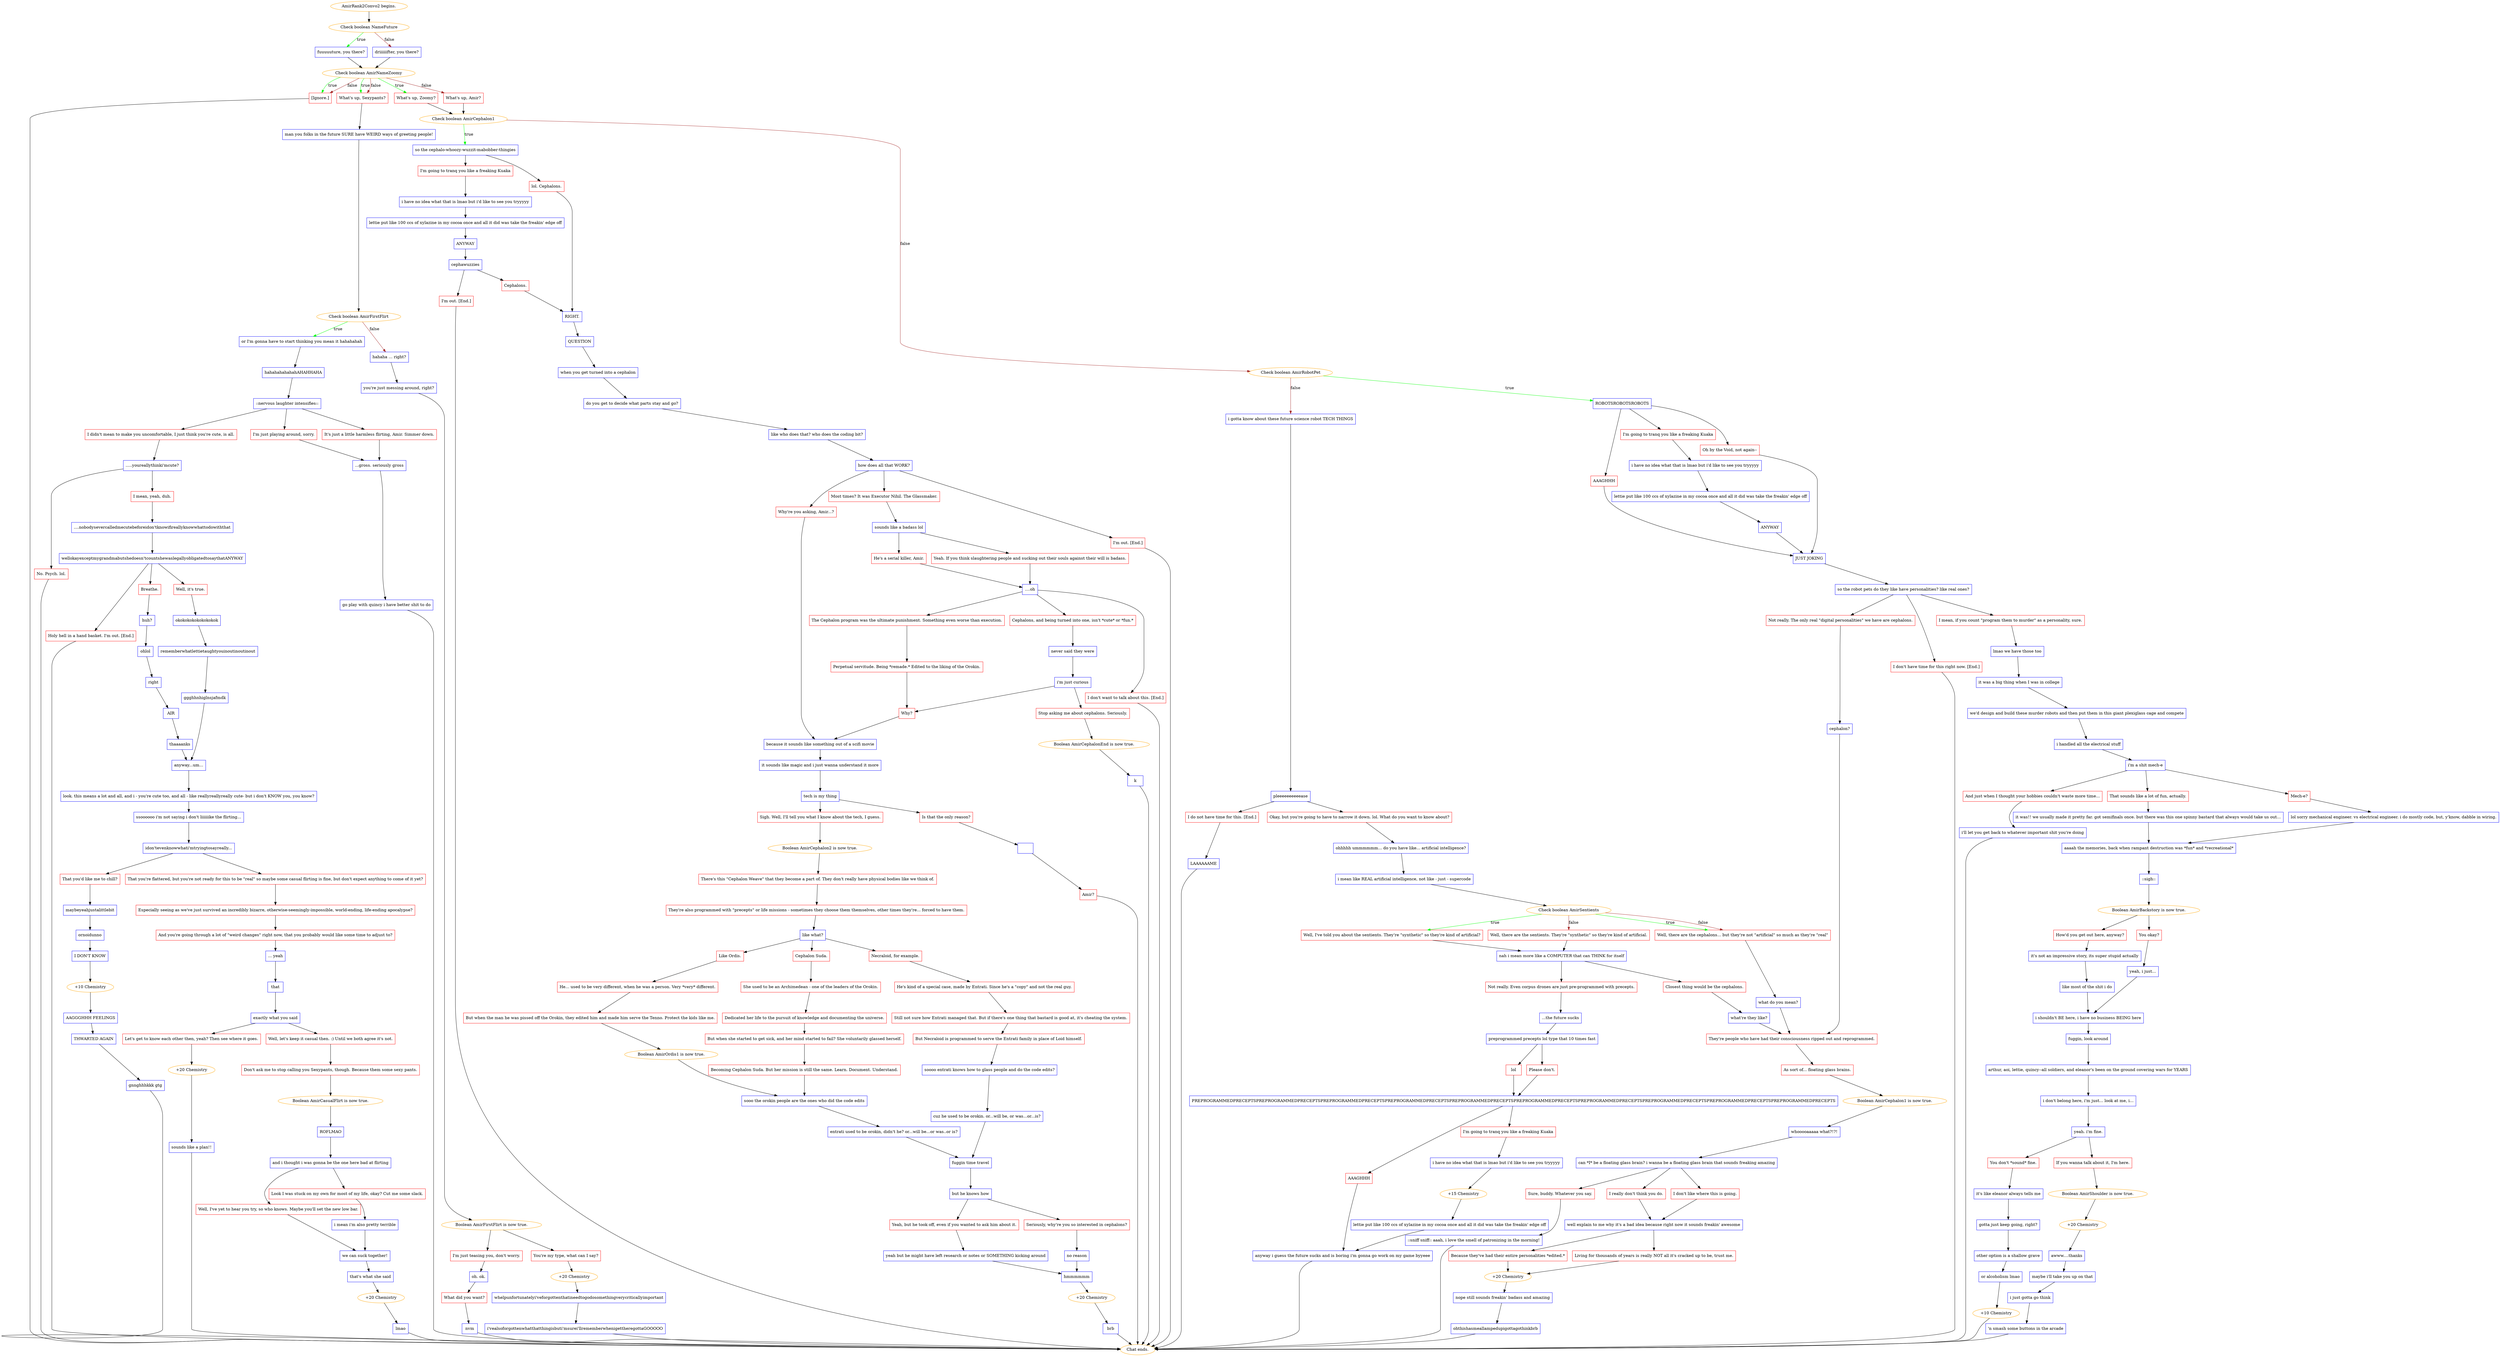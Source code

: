 digraph {
	"AmirRank2Convo2 begins." [color=orange];
		"AmirRank2Convo2 begins." -> 452;
	452 [label="Check boolean NameFuture",color=orange];
		452 -> 453 [label=true,color=green];
		452 -> 454 [label=false,color=brown];
	453 [label="fuuuuuture, you there?",shape=box,color=blue];
		453 -> 455;
	454 [label="driiiiiifter, you there?",shape=box,color=blue];
		454 -> 455;
	455 [label="Check boolean AmirNameZoomy",color=orange];
		455 -> 456 [label=true,color=green];
		455 -> 457 [label=true,color=green];
		455 -> 458 [label=true,color=green];
		455 -> 456 [label=false,color=brown];
		455 -> 457 [label=false,color=brown];
		455 -> 459 [label=false,color=brown];
	456 [label="[Ignore.]",shape=box,color=red];
		456 -> "Chat ends.";
	457 [label="What's up, Sexypants?",shape=box,color=red];
		457 -> 461;
	458 [label="What's up, Zoomy?",shape=box,color=red];
		458 -> 462;
	459 [label="What's up, Amir?",shape=box,color=red];
		459 -> 462;
	"Chat ends." [color=orange];
	461 [label="man you folks in the future SURE have WEIRD ways of greeting people!",shape=box,color=blue];
		461 -> 473;
	462 [label="Check boolean AmirCephalon1",color=orange];
		462 -> 464 [label=true,color=green];
		462 -> 463 [label=false,color=brown];
	473 [label="Check boolean AmirFirstFlirt",color=orange];
		473 -> 474 [label=true,color=green];
		473 -> 475 [label=false,color=brown];
	464 [label="so the cephalo-whoozy-wuzzit-mabobber-thingies",shape=box,color=blue];
		464 -> 467;
		464 -> 468;
	463 [label="Check boolean AmirRobotPet",color=orange];
		463 -> 465 [label=true,color=green];
		463 -> 466 [label=false,color=brown];
	474 [label="or I'm gonna have to start thinking you mean it hahahahah",shape=box,color=blue];
		474 -> 476;
	475 [label="hahaha ... right?",shape=box,color=blue];
		475 -> 477;
	467 [label="lol. Cephalons.",shape=box,color=red];
		467 -> 527;
	468 [label="I'm going to tranq you like a freaking Kuaka",shape=box,color=red];
		468 -> 479;
	465 [label="ROBOTSROBOTSROBOTS",shape=box,color=blue];
		465 -> 469;
		465 -> 470;
		465 -> 471;
	466 [label="i gotta know about these future science robot TECH THINGS",shape=box,color=blue];
		466 -> 472;
	476 [label="hahahahahahahAHAHHAHA",shape=box,color=blue];
		476 -> 478;
	477 [label="you're just messing around, right?",shape=box,color=blue];
		477 -> 481;
	527 [label="RIGHT.",shape=box,color=blue];
		527 -> 528;
	479 [label="i have no idea what that is lmao but i'd like to see you tryyyyy",shape=box,color=blue];
		479 -> 482;
	469 [label="Oh by the Void, not again--",shape=box,color=red];
		469 -> 516;
	470 [label="AAAGHHH",shape=box,color=red];
		470 -> 516;
	471 [label="I'm going to tranq you like a freaking Kuaka",shape=box,color=red];
		471 -> 485;
	472 [label="pleeeeeeeeeease",shape=box,color=blue];
		472 -> 488;
		472 -> 489;
	478 [label="::nervous laughter intensifies::",shape=box,color=blue];
		478 -> 501;
		478 -> 502;
		478 -> 503;
	481 [label="Boolean AmirFirstFlirt is now true.",color=orange];
		481 -> 494;
		481 -> 495;
	528 [label="QUESTION",shape=box,color=blue];
		528 -> 529;
	482 [label="lettie put like 100 ccs of xylazine in my cocoa once and all it did was take the freakin' edge off",shape=box,color=blue];
		482 -> 483;
	516 [label="JUST JOKING",shape=box,color=blue];
		516 -> 517;
	485 [label="i have no idea what that is lmao but i'd like to see you tryyyyy",shape=box,color=blue];
		485 -> 486;
	488 [label="I do not have time for this. [End.]",shape=box,color=red];
		488 -> 490;
	489 [label="Okay, but you're going to have to narrow it down. lol. What do you want to know about?",shape=box,color=red];
		489 -> 492;
	501 [label="I didn't mean to make you uncomfortable, I just think you're cute, is all.",shape=box,color=red];
		501 -> 504;
	502 [label="I'm just playing around, sorry.",shape=box,color=red];
		502 -> 505;
	503 [label="It's just a little harmless flirting, Amir. Simmer down.",shape=box,color=red];
		503 -> 505;
	494 [label="You're my type, what can I say?",shape=box,color=red];
		494 -> 514;
	495 [label="I'm just teasing you, don't worry.",shape=box,color=red];
		495 -> 497;
	529 [label="when you get turned into a cephalon",shape=box,color=blue];
		529 -> 530;
	483 [label="ANYWAY",shape=box,color=blue];
		483 -> 484;
	517 [label="so the robot pets do they like have personalities? like real ones?",shape=box,color=blue];
		517 -> 520;
		517 -> 519;
		517 -> 522;
	486 [label="lettie put like 100 ccs of xylazine in my cocoa once and all it did was take the freakin' edge off",shape=box,color=blue];
		486 -> 487;
	490 [label="LAAAAAAME",shape=box,color=blue];
		490 -> "Chat ends.";
	492 [label="ohhhhh ummmmmm... do you have like... artificial intelligence?",shape=box,color=blue];
		492 -> 493;
	504 [label=".....youreallythinki'mcute?",shape=box,color=blue];
		504 -> 507;
		504 -> 506;
	505 [label="...gross. seriously gross",shape=box,color=blue];
		505 -> 511;
	514 [label="+20 Chemistry",color=orange];
		514 -> 496;
	497 [label="oh. ok.",shape=box,color=blue];
		497 -> 498;
	530 [label="do you get to decide what parts stay and go?",shape=box,color=blue];
		530 -> 599;
	484 [label="cephawuzzies",shape=box,color=blue];
		484 -> 524;
		484 -> 525;
	520 [label="Not really. The only real \"digital personalities\" we have are cephalons.",shape=box,color=red];
		520 -> 523;
	519 [label="I mean, if you count \"program them to murder\" as a personality, sure.",shape=box,color=red];
		519 -> 518;
	522 [label="I don't have time for this right now. [End.]",shape=box,color=red];
		522 -> "Chat ends.";
	487 [label="ANYWAY",shape=box,color=blue];
		487 -> 516;
	"Chat ends." [color=orange];
	493 [label="i mean like REAL artificial intelligence, not like - just - supercode",shape=box,color=blue];
		493 -> 813;
	507 [label="I mean, yeah, duh.",shape=box,color=red];
		507 -> 509;
	506 [label="No. Psych. lol.",shape=box,color=red];
		506 -> "Chat ends.";
	511 [label="go play with quincy i have better shit to do",shape=box,color=blue];
		511 -> "Chat ends.";
	496 [label="whelpunfortunatelyi'veforgottenthatineedtogodosomethingverycriticallyimportant",shape=box,color=blue];
		496 -> 513;
	498 [label="What did you want?",shape=box,color=red];
		498 -> 499;
	599 [label="like who does that? who does the coding bit?",shape=box,color=blue];
		599 -> 600;
	524 [label="Cephalons.",shape=box,color=red];
		524 -> 527;
	525 [label="I'm out. [End.]",shape=box,color=red];
		525 -> "Chat ends.";
	523 [label="cephalon?",shape=box,color=blue];
		523 -> 540;
	518 [label="lmao we have those too",shape=box,color=blue];
		518 -> 547;
	"Chat ends." [color=orange];
	813 [label="Check boolean AmirSentients",color=orange];
		813 -> 532 [label=true,color=green];
		813 -> 816 [label=true,color=green];
		813 -> 533 [label=false,color=brown];
		813 -> 816 [label=false,color=brown];
	509 [label="....nobodysevercalledmecutebeforeidon'tknowifireallyknowwhattodowiththat",shape=box,color=blue];
		509 -> 510;
	"Chat ends." [color=orange];
	"Chat ends." [color=orange];
	513 [label="i'vealsoforgottenwhatthatthingisbuti'msurei'llrememberwhenigettheregottaGOOOOO",shape=box,color=blue];
		513 -> "Chat ends.";
	499 [label="nvm",shape=box,color=blue];
		499 -> "Chat ends.";
	600 [label="how does all that WORK?",shape=box,color=blue];
		600 -> 601;
		600 -> 603;
		600 -> 817;
	"Chat ends." [color=orange];
	540 [label="They're people who have had their consciousness ripped out and reprogrammed.",shape=box,color=red];
		540 -> 545;
	547 [label="it was a big thing when I was in college",shape=box,color=blue];
		547 -> 548;
	532 [label="Well, I've told you about the sentients. They're \"synthetic\" so they're kind of artificial?",shape=box,color=red];
		532 -> 535;
	816 [label="Well, there are the cephalons... but they're not \"artificial\" so much as they're \"real\"",shape=box,color=red];
		816 -> 534;
	533 [label="Well, there are the sentients. They're \"synthetic\" so they're kind of artificial.",shape=box,color=red];
		533 -> 535;
	510 [label="wellokayexceptmygrandmabutshedoesn'tcountshewaslegallyobligatedtosaythatANYWAY",shape=box,color=blue];
		510 -> 553;
		510 -> 552;
		510 -> 551;
	"Chat ends." [color=orange];
	"Chat ends." [color=orange];
	601 [label="Most times? It was Executor Nihil. The Glassmaker.",shape=box,color=red];
		601 -> 605;
	603 [label="Why're you asking, Amir...?",shape=box,color=red];
		603 -> 616;
	817 [label="I'm out. [End.]",shape=box,color=red];
		817 -> "Chat ends.";
	545 [label="As sort of... floating glass brains.",shape=box,color=red];
		545 -> 546;
	548 [label="we'd design and build these murder robots and then put them in this giant plexiglass cage and compete",shape=box,color=blue];
		548 -> 549;
	535 [label="nah i mean more like a COMPUTER that can THINK for itself",shape=box,color=blue];
		535 -> 536;
		535 -> 537;
	534 [label="what do you mean?",shape=box,color=blue];
		534 -> 540;
	553 [label="Breathe.",shape=box,color=red];
		553 -> 558;
	552 [label="Well, it's true.",shape=box,color=red];
		552 -> 555;
	551 [label="Holy hell in a hand basket. I'm out. [End.]",shape=box,color=red];
		551 -> "Chat ends.";
	605 [label="sounds like a badass lol",shape=box,color=blue];
		605 -> 607;
		605 -> 606;
	616 [label="because it sounds like something out of a scifi movie",shape=box,color=blue];
		616 -> 622;
	"Chat ends." [color=orange];
	546 [label="Boolean AmirCephalon1 is now true.",color=orange];
		546 -> 695;
	549 [label="i handled all the electrical stuff",shape=box,color=blue];
		549 -> 550;
	536 [label="Closest thing would be the cephalons.",shape=box,color=red];
		536 -> 538;
	537 [label="Not really. Even corpus drones are just pre-programmed with precepts.",shape=box,color=red];
		537 -> 539;
	558 [label="huh?",shape=box,color=blue];
		558 -> 559;
	555 [label="okokokokokokokokok",shape=box,color=blue];
		555 -> 556;
	"Chat ends." [color=orange];
	607 [label="Yeah. If you think slaughtering people and sucking out their souls against their will is badass.",shape=box,color=red];
		607 -> 608;
	606 [label="He's a serial killer, Amir.",shape=box,color=red];
		606 -> 608;
	622 [label="it sounds like magic and i just wanna understand it more",shape=box,color=blue];
		622 -> 623;
	695 [label="whooooaaaaa what?!?!",shape=box,color=blue];
		695 -> 696;
	550 [label="i'm a shit mech-e",shape=box,color=blue];
		550 -> 660;
		550 -> 661;
		550 -> 662;
	538 [label="what're they like?",shape=box,color=blue];
		538 -> 540;
	539 [label="...the future sucks",shape=box,color=blue];
		539 -> 541;
	559 [label="ohlol",shape=box,color=blue];
		559 -> 560;
	556 [label="rememberwhatlettietaughtyouinoutinoutinout",shape=box,color=blue];
		556 -> 557;
	608 [label="....oh",shape=box,color=blue];
		608 -> 610;
		608 -> 609;
		608 -> 617;
	623 [label="tech is my thing",shape=box,color=blue];
		623 -> 624;
		623 -> 625;
	696 [label="can *I* be a floating glass brain? i wanna be a floating glass brain that sounds freaking amazing",shape=box,color=blue];
		696 -> 697;
		696 -> 698;
		696 -> 699;
	660 [label="Mech-e?",shape=box,color=red];
		660 -> 666;
	661 [label="That sounds like a lot of fun, actually.",shape=box,color=red];
		661 -> 665;
	662 [label="And just when I thought your hobbies couldn't waste more time...",shape=box,color=red];
		662 -> 663;
	541 [label="preprogrammed precepts lol type that 10 times fast",shape=box,color=blue];
		541 -> 542;
		541 -> 543;
	560 [label="right",shape=box,color=blue];
		560 -> 561;
	557 [label="ggghhnhiglnsjafmdk",shape=box,color=blue];
		557 -> 563;
	610 [label="Cephalons, and being turned into one, isn't *cute* or *fun.*",shape=box,color=red];
		610 -> 613;
	609 [label="I don't want to talk about this. [End.]",shape=box,color=red];
		609 -> "Chat ends.";
	617 [label="The Cephalon program was the ultimate punishment. Something even worse than execution.",shape=box,color=red];
		617 -> 618;
	624 [label="Is that the only reason?",shape=box,color=red];
		624 -> 628;
	625 [label="Sigh. Well, I'll tell you what I know about the tech, I guess.",shape=box,color=red];
		625 -> 626;
	697 [label="I don't like where this is going.",shape=box,color=red];
		697 -> 702;
	698 [label="I really don't think you do.",shape=box,color=red];
		698 -> 702;
	699 [label="Sure, buddy. Whatever you say.",shape=box,color=red];
		699 -> 700;
	666 [label="lol sorry mechanical engineer. vs electrical engineer. i do mostly code, but, y'know, dabble in wiring.",shape=box,color=blue];
		666 -> 667;
	665 [label="it was!! we usually made it pretty far. got semifinals once. but there was this one spinny bastard that always would take us out...",shape=box,color=blue];
		665 -> 667;
	663 [label="i'll let you get back to whatever important shit you're doing",shape=box,color=blue];
		663 -> "Chat ends.";
	542 [label="lol",shape=box,color=red];
		542 -> 544;
	543 [label="Please don't.",shape=box,color=red];
		543 -> 544;
	561 [label="AIR",shape=box,color=blue];
		561 -> 562;
	563 [label="anyway...um...",shape=box,color=blue];
		563 -> 564;
	613 [label="never said they were",shape=box,color=blue];
		613 -> 614;
	"Chat ends." [color=orange];
	618 [label="Perpetual servitude. Being *remade.* Edited to the liking of the Orokin.",shape=box,color=red];
		618 -> 611;
	628 [label="  ",shape=box,color=blue];
		628 -> 629;
	626 [label="Boolean AmirCephalon2 is now true.",color=orange];
		626 -> 627;
	702 [label="well explain to me why it's a bad idea because right now it sounds freakin' awesome",shape=box,color=blue];
		702 -> 703;
		702 -> 704;
	700 [label="::sniff sniff:: aaah, i love the smell of patronizing in the morning!",shape=box,color=blue];
		700 -> "Chat ends.";
	667 [label="aaaah the memories, back when rampant destruction was *fun* and *recreational*",shape=box,color=blue];
		667 -> 668;
	"Chat ends." [color=orange];
	544 [label="PREPROGRAMMEDPRECEPTSPREPROGRAMMEDPRECEPTSPREPROGRAMMEDPRECEPTSPREPROGRAMMEDPRECEPTSPREPROGRAMMEDPRECEPTSPREPROGRAMMEDPRECEPTSPREPROGRAMMEDPRECEPTSPREPROGRAMMEDPRECEPTSPREPROGRAMMEDPRECEPTSPREPROGRAMMEDPRECEPTS",shape=box,color=blue];
		544 -> 709;
		544 -> 710;
	562 [label="thaaaanks",shape=box,color=blue];
		562 -> 563;
	564 [label="look. this means a lot and all, and i - you're cute too, and all - like reallyreallyreally cute- but i don't KNOW you, you know?",shape=box,color=blue];
		564 -> 565;
	614 [label="i'm just curious",shape=box,color=blue];
		614 -> 611;
		614 -> 615;
	611 [label="Why?",shape=box,color=red];
		611 -> 616;
	629 [label="Amir?",shape=box,color=red];
		629 -> "Chat ends.";
	627 [label="There's this \"Cephalon Weave\" that they become a part of. They don't really have physical bodies like we think of.",shape=box,color=red];
		627 -> 630;
	703 [label="Because they've had their entire personalities *edited.*",shape=box,color=red];
		703 -> 707;
	704 [label="Living for thousands of years is really NOT all it's cracked up to be, trust me.",shape=box,color=red];
		704 -> 707;
	"Chat ends." [color=orange];
	668 [label="::sigh::",shape=box,color=blue];
		668 -> 669;
	709 [label="I'm going to tranq you like a freaking Kuaka",shape=box,color=red];
		709 -> 711;
	710 [label="AAAGHHH",shape=box,color=red];
		710 -> 713;
	565 [label="ssoooooo i'm not saying i don't liiiiiike the flirting...",shape=box,color=blue];
		565 -> 566;
	615 [label="Stop asking me about cephalons. Seriously.",shape=box,color=red];
		615 -> 619;
	"Chat ends." [color=orange];
	630 [label="They're also programmed with \"precepts\" or life missions - sometimes they choose them themselves, other times they're... forced to have them.",shape=box,color=red];
		630 -> 632;
	707 [label="+20 Chemistry",color=orange];
		707 -> 705;
	669 [label="Boolean AmirBackstory is now true.",color=orange];
		669 -> 670;
		669 -> 672;
	711 [label="i have no idea what that is lmao but i'd like to see you tryyyyy",shape=box,color=blue];
		711 -> 3489;
	713 [label="anyway i guess the future sucks and is boring i'm gonna go work on my game byyeee",shape=box,color=blue];
		713 -> "Chat ends.";
	566 [label="idon'tevenknowwhati'mtryingtosayreally...",shape=box,color=blue];
		566 -> 567;
		566 -> 569;
	619 [label="Boolean AmirCephalonEnd is now true.",color=orange];
		619 -> 620;
	632 [label="like what?",shape=box,color=blue];
		632 -> 635;
		632 -> 633;
		632 -> 634;
	705 [label="nope still sounds freakin' badass and amazing",shape=box,color=blue];
		705 -> 706;
	670 [label="You okay?",shape=box,color=red];
		670 -> 671;
	672 [label="How'd you get out here, anyway?",shape=box,color=red];
		672 -> 673;
	3489 [label="+15 Chemistry",color=orange];
		3489 -> 712;
	"Chat ends." [color=orange];
	567 [label="That you're flattered, but you're not ready for this to be \"real\" so maybe some casual flirting is fine, but don't expect anything to come of it yet?",shape=box,color=red];
		567 -> 568;
	569 [label="That you'd like me to chill?",shape=box,color=red];
		569 -> 571;
	620 [label="k",shape=box,color=blue];
		620 -> "Chat ends.";
	635 [label="Like Ordis.",shape=box,color=red];
		635 -> 636;
	633 [label="Cephalon Suda.",shape=box,color=red];
		633 -> 637;
	634 [label="Necraloid, for example.",shape=box,color=red];
		634 -> 638;
	706 [label="ohthishasmeallampedupigottagothinkbrb",shape=box,color=blue];
		706 -> "Chat ends.";
	671 [label="yeah, i just...",shape=box,color=blue];
		671 -> 675;
	673 [label="it's not an impressive story, its super stupid actually",shape=box,color=blue];
		673 -> 674;
	712 [label="lettie put like 100 ccs of xylazine in my cocoa once and all it did was take the freakin' edge off",shape=box,color=blue];
		712 -> 713;
	568 [label="Especially seeing as we've just survived an incredibly bizarre, otherwise-seemingly-impossible, world-ending, life-ending apocalypse?",shape=box,color=red];
		568 -> 570;
	571 [label="maybeyeahjustalittlebit",shape=box,color=blue];
		571 -> 572;
	"Chat ends." [color=orange];
	636 [label="He... used to be very different, when he was a person. Very *very* different.",shape=box,color=red];
		636 -> 639;
	637 [label="She used to be an Archimedean - one of the leaders of the Orokin.",shape=box,color=red];
		637 -> 640;
	638 [label="He's kind of a special case, made by Entrati. Since he's a \"copy\" and not the real guy.",shape=box,color=red];
		638 -> 641;
	"Chat ends." [color=orange];
	675 [label="i shouldn't BE here, i have no business BEING here",shape=box,color=blue];
		675 -> 676;
	674 [label="like most of the shit i do",shape=box,color=blue];
		674 -> 675;
	570 [label="And you're going through a lot of \"weird changes\" right now, that you probably would like some time to adjust to?",shape=box,color=red];
		570 -> 574;
	572 [label="ornoidunno",shape=box,color=blue];
		572 -> 573;
	639 [label="But when the man he was pissed off the Orokin, they edited him and made him serve the Tenno. Protect the kids like me.",shape=box,color=red];
		639 -> 642;
	640 [label="Dedicated her life to the pursuit of knowledge and documenting the universe.",shape=box,color=red];
		640 -> 643;
	641 [label="Still not sure how Entrati managed that. But if there's one thing that bastard is good at, it's cheating the system.",shape=box,color=red];
		641 -> 644;
	676 [label="fuggin, look around",shape=box,color=blue];
		676 -> 677;
	574 [label="... yeah",shape=box,color=blue];
		574 -> 575;
	573 [label="I DON'T KNOW",shape=box,color=blue];
		573 -> 580;
	642 [label="Boolean AmirOrdis1 is now true.",color=orange];
		642 -> 646;
	643 [label="But when she started to get sick, and her mind started to fail? She voluntarily glassed herself.",shape=box,color=red];
		643 -> 645;
	644 [label="But Necraloid is programmed to serve the Entrati family in place of Loid himself.",shape=box,color=red];
		644 -> 647;
	677 [label="arthur, aoi, lettie, quincy--all soldiers, and eleanor's been on the ground covering wars for YEARS",shape=box,color=blue];
		677 -> 678;
	575 [label="that",shape=box,color=blue];
		575 -> 576;
	580 [label="+10 Chemistry",color=orange];
		580 -> 577;
	646 [label="sooo the orokin people are the ones who did the code edits",shape=box,color=blue];
		646 -> 649;
	645 [label="Becoming Cephalon Suda. But her mission is still the same. Learn. Document. Understand.",shape=box,color=red];
		645 -> 646;
	647 [label="soooo entrati knows how to glass people and do the code edits?",shape=box,color=blue];
		647 -> 650;
	678 [label="i don't belong here, i'm just... look at me, i...",shape=box,color=blue];
		678 -> 679;
	576 [label="exactly what you said",shape=box,color=blue];
		576 -> 583;
		576 -> 582;
	577 [label="AAGGGHHH FEELINGS",shape=box,color=blue];
		577 -> 578;
	649 [label="entrati used to be orokin, didn't he? or...will be...or was..or is?",shape=box,color=blue];
		649 -> 651;
	650 [label="cuz he used to be orokin. or...will be, or was...or...is?",shape=box,color=blue];
		650 -> 651;
	679 [label="yeah. i'm fine.",shape=box,color=blue];
		679 -> 681;
		679 -> 680;
	583 [label="Let's get to know each other then, yeah? Then see where it goes.",shape=box,color=red];
		583 -> 585;
	582 [label="Well, let's keep it casual then. :) Until we both agree it's not.",shape=box,color=red];
		582 -> 587;
	578 [label="THWARTED AGAIN",shape=box,color=blue];
		578 -> 579;
	651 [label="fuggin time travel",shape=box,color=blue];
		651 -> 652;
	681 [label="If you wanna talk about it, I'm here.",shape=box,color=red];
		681 -> 688;
	680 [label="You don't *sound* fine.",shape=box,color=red];
		680 -> 682;
	585 [label="+20 Chemistry",color=orange];
		585 -> 584;
	587 [label="Don't ask me to stop calling you Sexypants, though. Because them some sexy pants.",shape=box,color=red];
		587 -> 588;
	579 [label="gnnghhhkkk gtg",shape=box,color=blue];
		579 -> "Chat ends.";
	652 [label="but he knows how",shape=box,color=blue];
		652 -> 653;
		652 -> 648;
	688 [label="Boolean AmirShoulder is now true.",color=orange];
		688 -> 693;
	682 [label="it's like eleanor always tells me",shape=box,color=blue];
		682 -> 683;
	584 [label="sounds like a plan!!",shape=box,color=blue];
		584 -> "Chat ends.";
	588 [label="Boolean AmirCasualFlirt is now true.",color=orange];
		588 -> 589;
	"Chat ends." [color=orange];
	653 [label="Yeah, but he took off, even if you wanted to ask him about it.",shape=box,color=red];
		653 -> 654;
	648 [label="Seriously, why're you so interested in cephalons?",shape=box,color=red];
		648 -> 655;
	693 [label="+20 Chemistry",color=orange];
		693 -> 689;
	683 [label="gotta just keep going, right?",shape=box,color=blue];
		683 -> 684;
	"Chat ends." [color=orange];
	589 [label="ROFLMAO",shape=box,color=blue];
		589 -> 590;
	654 [label="yeah but he might have left research or notes or SOMETHING kicking around",shape=box,color=blue];
		654 -> 656;
	655 [label="no reason",shape=box,color=blue];
		655 -> 656;
	689 [label="awww....thanks",shape=box,color=blue];
		689 -> 690;
	684 [label="other option is a shallow grave",shape=box,color=blue];
		684 -> 685;
	590 [label="and i thought i was gonna be the one here bad at flirting",shape=box,color=blue];
		590 -> 592;
		590 -> 591;
	656 [label="hmmmmmm",shape=box,color=blue];
		656 -> 658;
	690 [label="maybe i'll take you up on that",shape=box,color=blue];
		690 -> 691;
	685 [label="or alcoholism lmao",shape=box,color=blue];
		685 -> 686;
	592 [label="Well, I've yet to hear you try, so who knows. Maybe you'll set the new low bar.",shape=box,color=red];
		592 -> 594;
	591 [label="Look I was stuck on my own for most of my life, okay? Cut me some slack.",shape=box,color=red];
		591 -> 593;
	658 [label="+20 Chemistry",color=orange];
		658 -> 657;
	691 [label="i just gotta go think",shape=box,color=blue];
		691 -> 692;
	686 [label="+10 Chemistry",color=orange];
		686 -> "Chat ends.";
	594 [label="we can suck together!",shape=box,color=blue];
		594 -> 595;
	593 [label="i mean i'm also pretty terrible",shape=box,color=blue];
		593 -> 594;
	657 [label="brb",shape=box,color=blue];
		657 -> "Chat ends.";
	692 [label="'n smash some buttons in the arcade",shape=box,color=blue];
		692 -> "Chat ends.";
	"Chat ends." [color=orange];
	595 [label="that's what she said",shape=box,color=blue];
		595 -> 597;
	"Chat ends." [color=orange];
	"Chat ends." [color=orange];
	597 [label="+20 Chemistry",color=orange];
		597 -> 596;
	596 [label="lmao",shape=box,color=blue];
		596 -> "Chat ends.";
	"Chat ends." [color=orange];
}